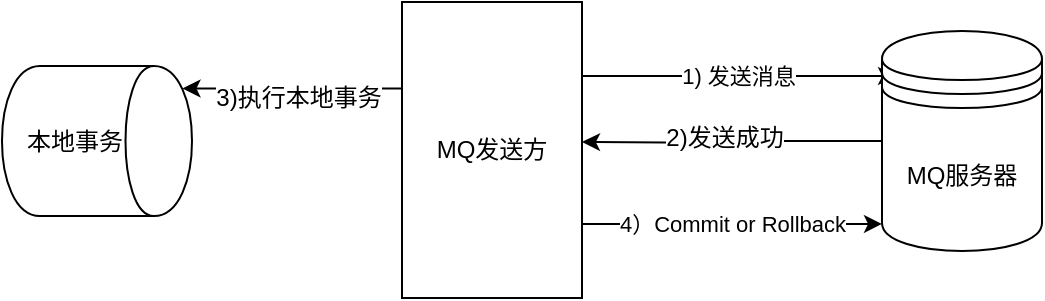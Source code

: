<mxfile version="10.5.1" type="github"><diagram id="yO_GEqYGd_Jfp-rW3tyH" name="Page-1"><mxGraphModel dx="886" dy="593" grid="1" gridSize="10" guides="1" tooltips="1" connect="1" arrows="1" fold="1" page="1" pageScale="1" pageWidth="827" pageHeight="1169" math="0" shadow="0"><root><mxCell id="0"/><mxCell id="1" parent="0"/><mxCell id="WWUfv2tplLgRIS7qv0IR-1" value="本地事务" style="shape=cylinder;whiteSpace=wrap;html=1;boundedLbl=1;backgroundOutline=1;direction=south;" vertex="1" parent="1"><mxGeometry x="10" y="215" width="95" height="75" as="geometry"/></mxCell><mxCell id="WWUfv2tplLgRIS7qv0IR-4" value="1) 发送消息" style="edgeStyle=orthogonalEdgeStyle;rounded=0;orthogonalLoop=1;jettySize=auto;html=1;exitX=1;exitY=0.25;exitDx=0;exitDy=0;entryX=0.088;entryY=0.205;entryDx=0;entryDy=0;entryPerimeter=0;" edge="1" parent="1" source="WWUfv2tplLgRIS7qv0IR-2" target="WWUfv2tplLgRIS7qv0IR-3"><mxGeometry relative="1" as="geometry"/></mxCell><mxCell id="WWUfv2tplLgRIS7qv0IR-7" style="edgeStyle=orthogonalEdgeStyle;rounded=0;orthogonalLoop=1;jettySize=auto;html=1;exitX=0;exitY=0.25;exitDx=0;exitDy=0;entryX=0.15;entryY=0.05;entryDx=0;entryDy=0;entryPerimeter=0;" edge="1" parent="1" source="WWUfv2tplLgRIS7qv0IR-2" target="WWUfv2tplLgRIS7qv0IR-1"><mxGeometry relative="1" as="geometry"><Array as="points"><mxPoint x="210" y="226"/></Array></mxGeometry></mxCell><mxCell id="WWUfv2tplLgRIS7qv0IR-8" value="3)执行本地事务" style="text;html=1;resizable=0;points=[];align=center;verticalAlign=middle;labelBackgroundColor=#ffffff;" vertex="1" connectable="0" parent="WWUfv2tplLgRIS7qv0IR-7"><mxGeometry x="0.229" y="-1" relative="1" as="geometry"><mxPoint x="12.5" y="5" as="offset"/></mxGeometry></mxCell><mxCell id="WWUfv2tplLgRIS7qv0IR-9" value="4）Commit or Rollback" style="edgeStyle=orthogonalEdgeStyle;rounded=0;orthogonalLoop=1;jettySize=auto;html=1;exitX=1;exitY=0.75;exitDx=0;exitDy=0;entryX=0;entryY=0.877;entryDx=0;entryDy=0;entryPerimeter=0;" edge="1" parent="1" source="WWUfv2tplLgRIS7qv0IR-2" target="WWUfv2tplLgRIS7qv0IR-3"><mxGeometry relative="1" as="geometry"/></mxCell><mxCell id="WWUfv2tplLgRIS7qv0IR-2" value="MQ发送方" style="rounded=0;whiteSpace=wrap;html=1;" vertex="1" parent="1"><mxGeometry x="210" y="183" width="90" height="148" as="geometry"/></mxCell><mxCell id="WWUfv2tplLgRIS7qv0IR-5" style="edgeStyle=orthogonalEdgeStyle;rounded=0;orthogonalLoop=1;jettySize=auto;html=1;exitX=0;exitY=0.5;exitDx=0;exitDy=0;" edge="1" parent="1" source="WWUfv2tplLgRIS7qv0IR-3"><mxGeometry relative="1" as="geometry"><mxPoint x="300" y="253" as="targetPoint"/></mxGeometry></mxCell><mxCell id="WWUfv2tplLgRIS7qv0IR-6" value="2)发送成功" style="text;html=1;resizable=0;points=[];align=center;verticalAlign=middle;labelBackgroundColor=#ffffff;" vertex="1" connectable="0" parent="WWUfv2tplLgRIS7qv0IR-5"><mxGeometry x="0.067" y="-3" relative="1" as="geometry"><mxPoint as="offset"/></mxGeometry></mxCell><mxCell id="WWUfv2tplLgRIS7qv0IR-3" value="MQ服务器" style="shape=datastore;whiteSpace=wrap;html=1;" vertex="1" parent="1"><mxGeometry x="450" y="197.5" width="80" height="110" as="geometry"/></mxCell></root></mxGraphModel></diagram></mxfile>